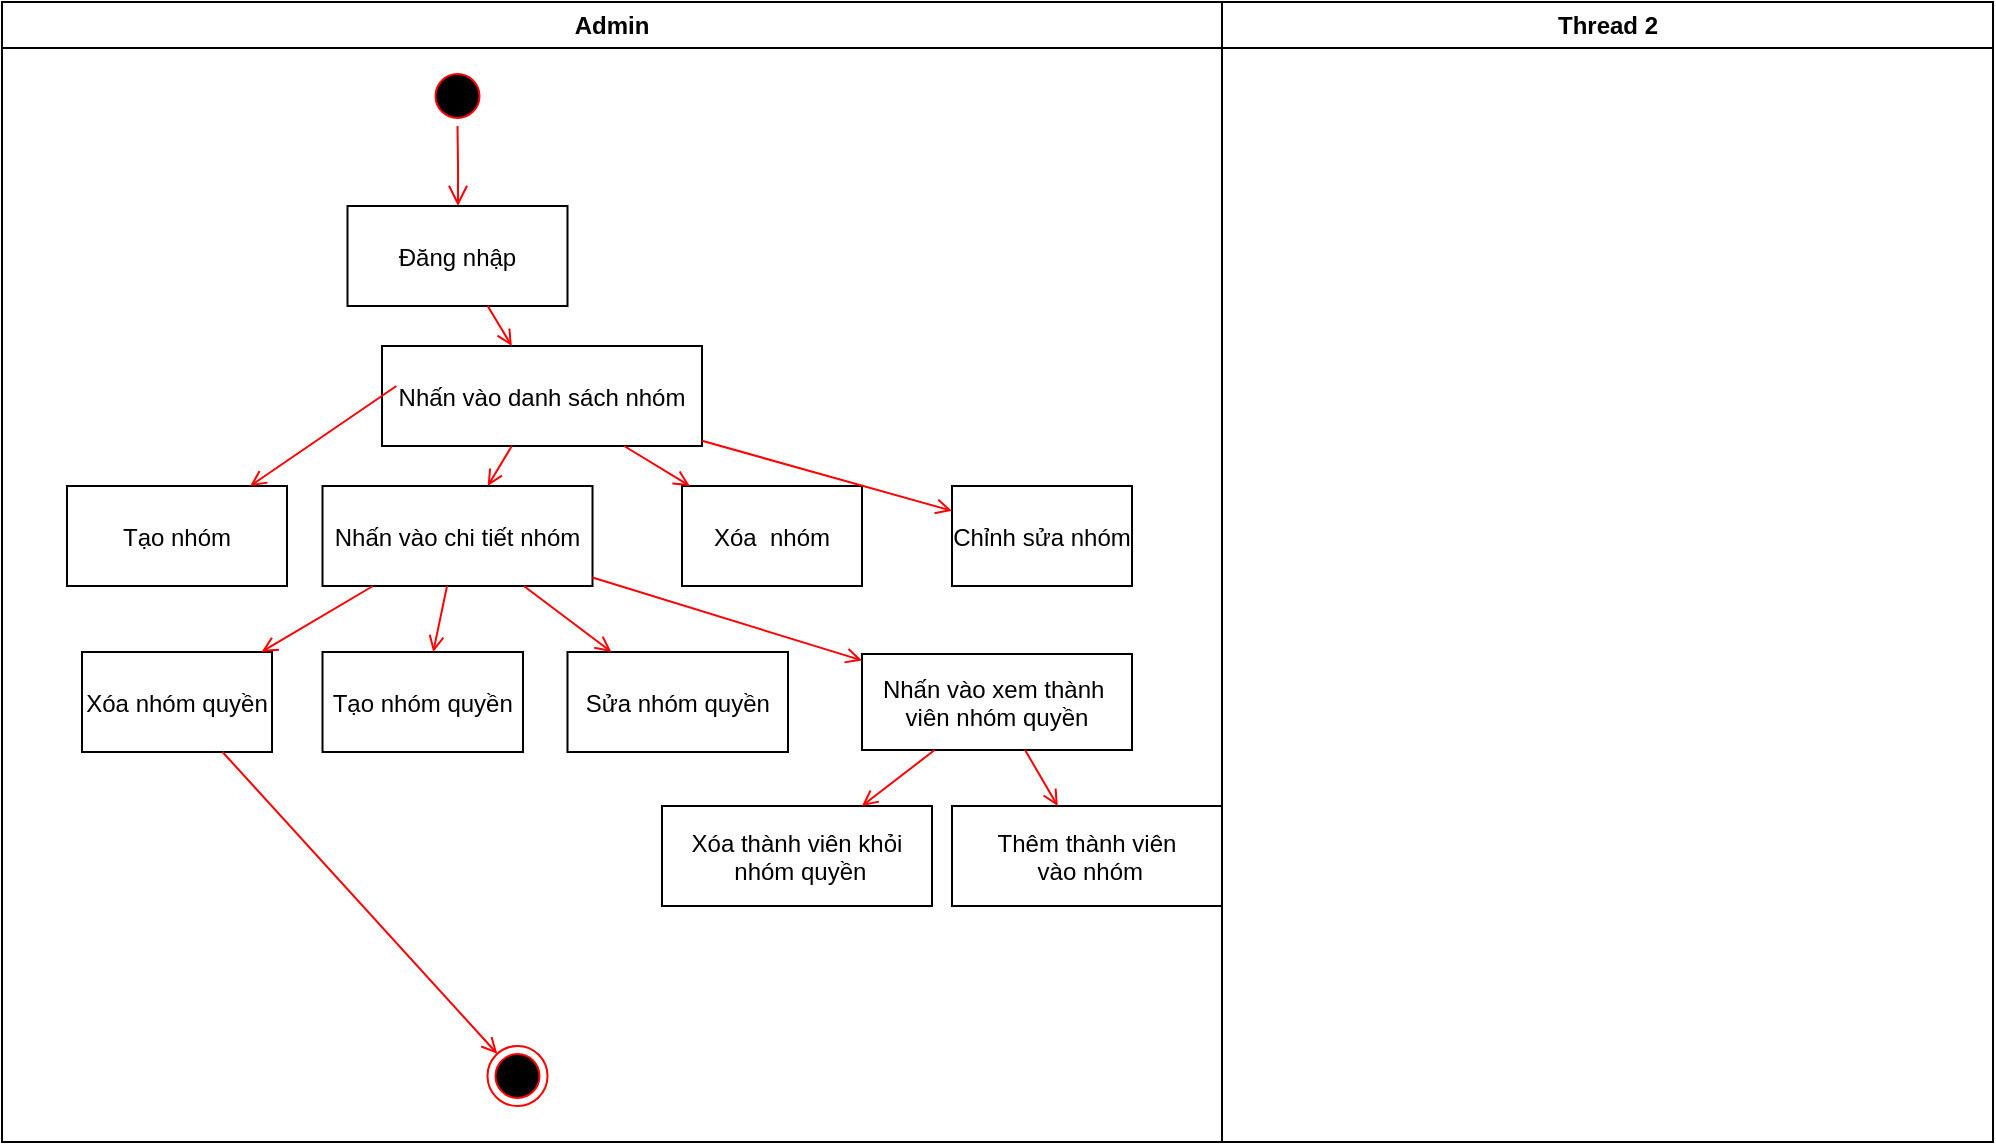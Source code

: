<mxfile version="24.7.17">
  <diagram name="Page-1" id="e7e014a7-5840-1c2e-5031-d8a46d1fe8dd">
    <mxGraphModel dx="2459" dy="563" grid="1" gridSize="10" guides="1" tooltips="1" connect="1" arrows="1" fold="1" page="1" pageScale="1" pageWidth="1169" pageHeight="826" background="none" math="0" shadow="0">
      <root>
        <mxCell id="0" />
        <mxCell id="1" parent="0" />
        <mxCell id="2" value="Admin" style="swimlane;whiteSpace=wrap" parent="1" vertex="1">
          <mxGeometry x="-10" y="128" width="610" height="570" as="geometry" />
        </mxCell>
        <mxCell id="5" value="" style="ellipse;shape=startState;fillColor=#000000;strokeColor=#ff0000;" parent="2" vertex="1">
          <mxGeometry x="212.75" y="32" width="30" height="30" as="geometry" />
        </mxCell>
        <mxCell id="6" value="" style="edgeStyle=elbowEdgeStyle;elbow=horizontal;verticalAlign=bottom;endArrow=open;endSize=8;strokeColor=#FF0000;endFill=1;rounded=0" parent="2" source="5" target="7" edge="1">
          <mxGeometry x="100" y="40" as="geometry">
            <mxPoint x="115" y="110" as="targetPoint" />
          </mxGeometry>
        </mxCell>
        <mxCell id="7" value="Đăng nhập" style="" parent="2" vertex="1">
          <mxGeometry x="172.75" y="102" width="110" height="50" as="geometry" />
        </mxCell>
        <mxCell id="8" value="Nhấn vào danh sách nhóm" style="" parent="2" vertex="1">
          <mxGeometry x="190" y="172" width="160" height="50" as="geometry" />
        </mxCell>
        <mxCell id="9" value="" style="endArrow=open;strokeColor=#FF0000;endFill=1;rounded=0" parent="2" source="7" target="8" edge="1">
          <mxGeometry relative="1" as="geometry" />
        </mxCell>
        <mxCell id="10" value="Nhấn vào chi tiết nhóm" style="" parent="2" vertex="1">
          <mxGeometry x="160.25" y="242" width="135" height="50" as="geometry" />
        </mxCell>
        <mxCell id="11" value="" style="endArrow=open;strokeColor=#FF0000;endFill=1;rounded=0" parent="2" source="8" target="10" edge="1">
          <mxGeometry relative="1" as="geometry" />
        </mxCell>
        <mxCell id="bhqzJydA3iUec34EVbpJ-42" value="Nhấn vào xem thành &#xa;viên nhóm quyền" style="" parent="2" vertex="1">
          <mxGeometry x="430" y="326" width="135" height="48" as="geometry" />
        </mxCell>
        <mxCell id="19" value="" style="endArrow=open;strokeColor=#FF0000;endFill=1;rounded=0" parent="2" source="10" target="bhqzJydA3iUec34EVbpJ-42" edge="1">
          <mxGeometry relative="1" as="geometry">
            <mxPoint x="355" y="270" as="sourcePoint" />
            <mxPoint x="355" y="325" as="targetPoint" />
          </mxGeometry>
        </mxCell>
        <mxCell id="bhqzJydA3iUec34EVbpJ-43" value="Thêm thành viên&#xa; vào nhóm" style="" parent="2" vertex="1">
          <mxGeometry x="475" y="402" width="135" height="50" as="geometry" />
        </mxCell>
        <mxCell id="bhqzJydA3iUec34EVbpJ-44" value="Tạo nhóm quyền" style="" parent="2" vertex="1">
          <mxGeometry x="160.25" y="325" width="100.25" height="50" as="geometry" />
        </mxCell>
        <mxCell id="bhqzJydA3iUec34EVbpJ-45" value="" style="endArrow=open;strokeColor=#FF0000;endFill=1;rounded=0" parent="2" source="10" target="bhqzJydA3iUec34EVbpJ-44" edge="1">
          <mxGeometry relative="1" as="geometry">
            <mxPoint x="307" y="312" as="sourcePoint" />
            <mxPoint x="332" y="336" as="targetPoint" />
          </mxGeometry>
        </mxCell>
        <mxCell id="bhqzJydA3iUec34EVbpJ-46" value="Xóa nhóm quyền" style="" parent="2" vertex="1">
          <mxGeometry x="40" y="325" width="95" height="50" as="geometry" />
        </mxCell>
        <mxCell id="bhqzJydA3iUec34EVbpJ-47" value="" style="endArrow=open;strokeColor=#FF0000;endFill=1;rounded=0" parent="2" source="10" target="bhqzJydA3iUec34EVbpJ-46" edge="1">
          <mxGeometry relative="1" as="geometry">
            <mxPoint x="259" y="312" as="sourcePoint" />
            <mxPoint x="238" y="337" as="targetPoint" />
          </mxGeometry>
        </mxCell>
        <mxCell id="bhqzJydA3iUec34EVbpJ-48" value="" style="endArrow=open;strokeColor=#FF0000;endFill=1;rounded=0" parent="2" source="bhqzJydA3iUec34EVbpJ-42" target="bhqzJydA3iUec34EVbpJ-43" edge="1">
          <mxGeometry relative="1" as="geometry">
            <mxPoint x="190" y="312" as="sourcePoint" />
            <mxPoint x="145" y="335" as="targetPoint" />
          </mxGeometry>
        </mxCell>
        <mxCell id="bhqzJydA3iUec34EVbpJ-65" value="Xóa thành viên khỏi&#xa; nhóm quyền" style="" parent="2" vertex="1">
          <mxGeometry x="330" y="402" width="135" height="50" as="geometry" />
        </mxCell>
        <mxCell id="bhqzJydA3iUec34EVbpJ-66" value="" style="endArrow=open;strokeColor=#FF0000;endFill=1;rounded=0" parent="2" source="bhqzJydA3iUec34EVbpJ-42" target="bhqzJydA3iUec34EVbpJ-65" edge="1">
          <mxGeometry relative="1" as="geometry">
            <mxPoint x="425" y="385" as="sourcePoint" />
            <mxPoint x="468" y="412" as="targetPoint" />
          </mxGeometry>
        </mxCell>
        <mxCell id="bhqzJydA3iUec34EVbpJ-67" value="Sửa nhóm quyền" style="" parent="2" vertex="1">
          <mxGeometry x="282.75" y="325" width="110.25" height="50" as="geometry" />
        </mxCell>
        <mxCell id="bhqzJydA3iUec34EVbpJ-68" value="" style="endArrow=open;strokeColor=#FF0000;endFill=1;rounded=0" parent="2" source="10" target="bhqzJydA3iUec34EVbpJ-67" edge="1">
          <mxGeometry relative="1" as="geometry">
            <mxPoint x="232" y="312" as="sourcePoint" />
            <mxPoint x="226" y="337" as="targetPoint" />
          </mxGeometry>
        </mxCell>
        <mxCell id="bhqzJydA3iUec34EVbpJ-69" value="Xóa  nhóm" style="" parent="2" vertex="1">
          <mxGeometry x="340" y="242" width="90" height="50" as="geometry" />
        </mxCell>
        <mxCell id="bhqzJydA3iUec34EVbpJ-70" value="Chỉnh sửa nhóm" style="" parent="2" vertex="1">
          <mxGeometry x="475" y="242" width="90" height="50" as="geometry" />
        </mxCell>
        <mxCell id="bhqzJydA3iUec34EVbpJ-71" value="" style="endArrow=open;strokeColor=#FF0000;endFill=1;rounded=0" parent="2" source="8" target="bhqzJydA3iUec34EVbpJ-69" edge="1">
          <mxGeometry relative="1" as="geometry">
            <mxPoint x="237" y="232" as="sourcePoint" />
            <mxPoint x="238" y="252" as="targetPoint" />
          </mxGeometry>
        </mxCell>
        <mxCell id="bhqzJydA3iUec34EVbpJ-73" value="" style="endArrow=open;strokeColor=#FF0000;endFill=1;rounded=0" parent="2" source="8" target="bhqzJydA3iUec34EVbpJ-70" edge="1">
          <mxGeometry relative="1" as="geometry">
            <mxPoint x="247" y="242" as="sourcePoint" />
            <mxPoint x="248" y="262" as="targetPoint" />
          </mxGeometry>
        </mxCell>
        <mxCell id="bhqzJydA3iUec34EVbpJ-74" value="Tạo nhóm" style="" parent="2" vertex="1">
          <mxGeometry x="32.5" y="242" width="110" height="50" as="geometry" />
        </mxCell>
        <mxCell id="bhqzJydA3iUec34EVbpJ-75" value="" style="endArrow=open;strokeColor=#FF0000;endFill=1;rounded=0;exitX=0.045;exitY=0.4;exitDx=0;exitDy=0;exitPerimeter=0;" parent="2" source="8" target="bhqzJydA3iUec34EVbpJ-74" edge="1">
          <mxGeometry relative="1" as="geometry">
            <mxPoint x="261" y="162" as="sourcePoint" />
            <mxPoint x="280" y="182" as="targetPoint" />
          </mxGeometry>
        </mxCell>
        <mxCell id="bhqzJydA3iUec34EVbpJ-41" value="" style="ellipse;shape=endState;fillColor=#000000;strokeColor=#ff0000" parent="2" vertex="1">
          <mxGeometry x="242.75" y="522" width="30" height="30" as="geometry" />
        </mxCell>
        <mxCell id="bhqzJydA3iUec34EVbpJ-77" value="" style="endArrow=open;strokeColor=#FF0000;endFill=1;rounded=0" parent="2" source="bhqzJydA3iUec34EVbpJ-46" target="bhqzJydA3iUec34EVbpJ-41" edge="1">
          <mxGeometry relative="1" as="geometry">
            <mxPoint x="305" y="298" as="sourcePoint" />
            <mxPoint x="440" y="339" as="targetPoint" />
          </mxGeometry>
        </mxCell>
        <mxCell id="3" value="Thread 2" style="swimlane;whiteSpace=wrap" parent="1" vertex="1">
          <mxGeometry x="600" y="128" width="385.5" height="570" as="geometry" />
        </mxCell>
        <mxCell id="17" value="" style="endArrow=open;strokeColor=#FF0000;endFill=1;rounded=0" parent="3" edge="1">
          <mxGeometry relative="1" as="geometry">
            <mxPoint x="75" y="160" as="sourcePoint" />
          </mxGeometry>
        </mxCell>
        <mxCell id="26" value="" style="edgeStyle=elbowEdgeStyle;elbow=horizontal;verticalAlign=bottom;endArrow=open;endSize=8;strokeColor=#FF0000;endFill=1;rounded=0" parent="3" edge="1">
          <mxGeometry x="130" y="90" as="geometry">
            <mxPoint x="130" y="135" as="targetPoint" />
          </mxGeometry>
        </mxCell>
      </root>
    </mxGraphModel>
  </diagram>
</mxfile>

